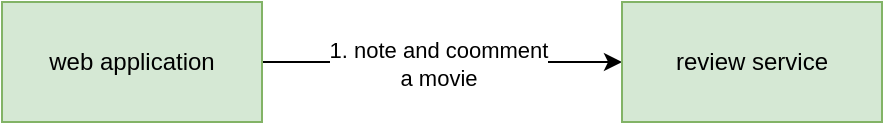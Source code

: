 <mxfile version="24.0.5" type="github">
  <diagram name="Page-1" id="0IHLlC1sL_6-LWhNVXIM">
    <mxGraphModel dx="1434" dy="-446" grid="1" gridSize="10" guides="1" tooltips="1" connect="1" arrows="1" fold="1" page="1" pageScale="1" pageWidth="827" pageHeight="1169" math="0" shadow="0">
      <root>
        <mxCell id="0" />
        <mxCell id="1" parent="0" />
        <mxCell id="XFf4GY6wzH1j03HeJP1--3" style="edgeStyle=orthogonalEdgeStyle;rounded=0;orthogonalLoop=1;jettySize=auto;html=1;" edge="1" parent="1" source="XFf4GY6wzH1j03HeJP1--1" target="XFf4GY6wzH1j03HeJP1--2">
          <mxGeometry relative="1" as="geometry" />
        </mxCell>
        <mxCell id="XFf4GY6wzH1j03HeJP1--4" value="&lt;div&gt;1. note and coomment &lt;br&gt;&lt;/div&gt;&lt;div&gt;a movie&lt;br&gt;&lt;/div&gt;" style="edgeLabel;html=1;align=center;verticalAlign=middle;resizable=0;points=[];" vertex="1" connectable="0" parent="XFf4GY6wzH1j03HeJP1--3">
          <mxGeometry x="-0.027" y="-1" relative="1" as="geometry">
            <mxPoint as="offset" />
          </mxGeometry>
        </mxCell>
        <mxCell id="XFf4GY6wzH1j03HeJP1--1" value="web application" style="rounded=0;whiteSpace=wrap;html=1;fillColor=#d5e8d4;strokeColor=#82b366;" vertex="1" parent="1">
          <mxGeometry x="80" y="1410" width="130" height="60" as="geometry" />
        </mxCell>
        <mxCell id="XFf4GY6wzH1j03HeJP1--2" value="review service" style="rounded=0;whiteSpace=wrap;html=1;fillColor=#d5e8d4;strokeColor=#82b366;" vertex="1" parent="1">
          <mxGeometry x="390" y="1410" width="130" height="60" as="geometry" />
        </mxCell>
      </root>
    </mxGraphModel>
  </diagram>
</mxfile>
